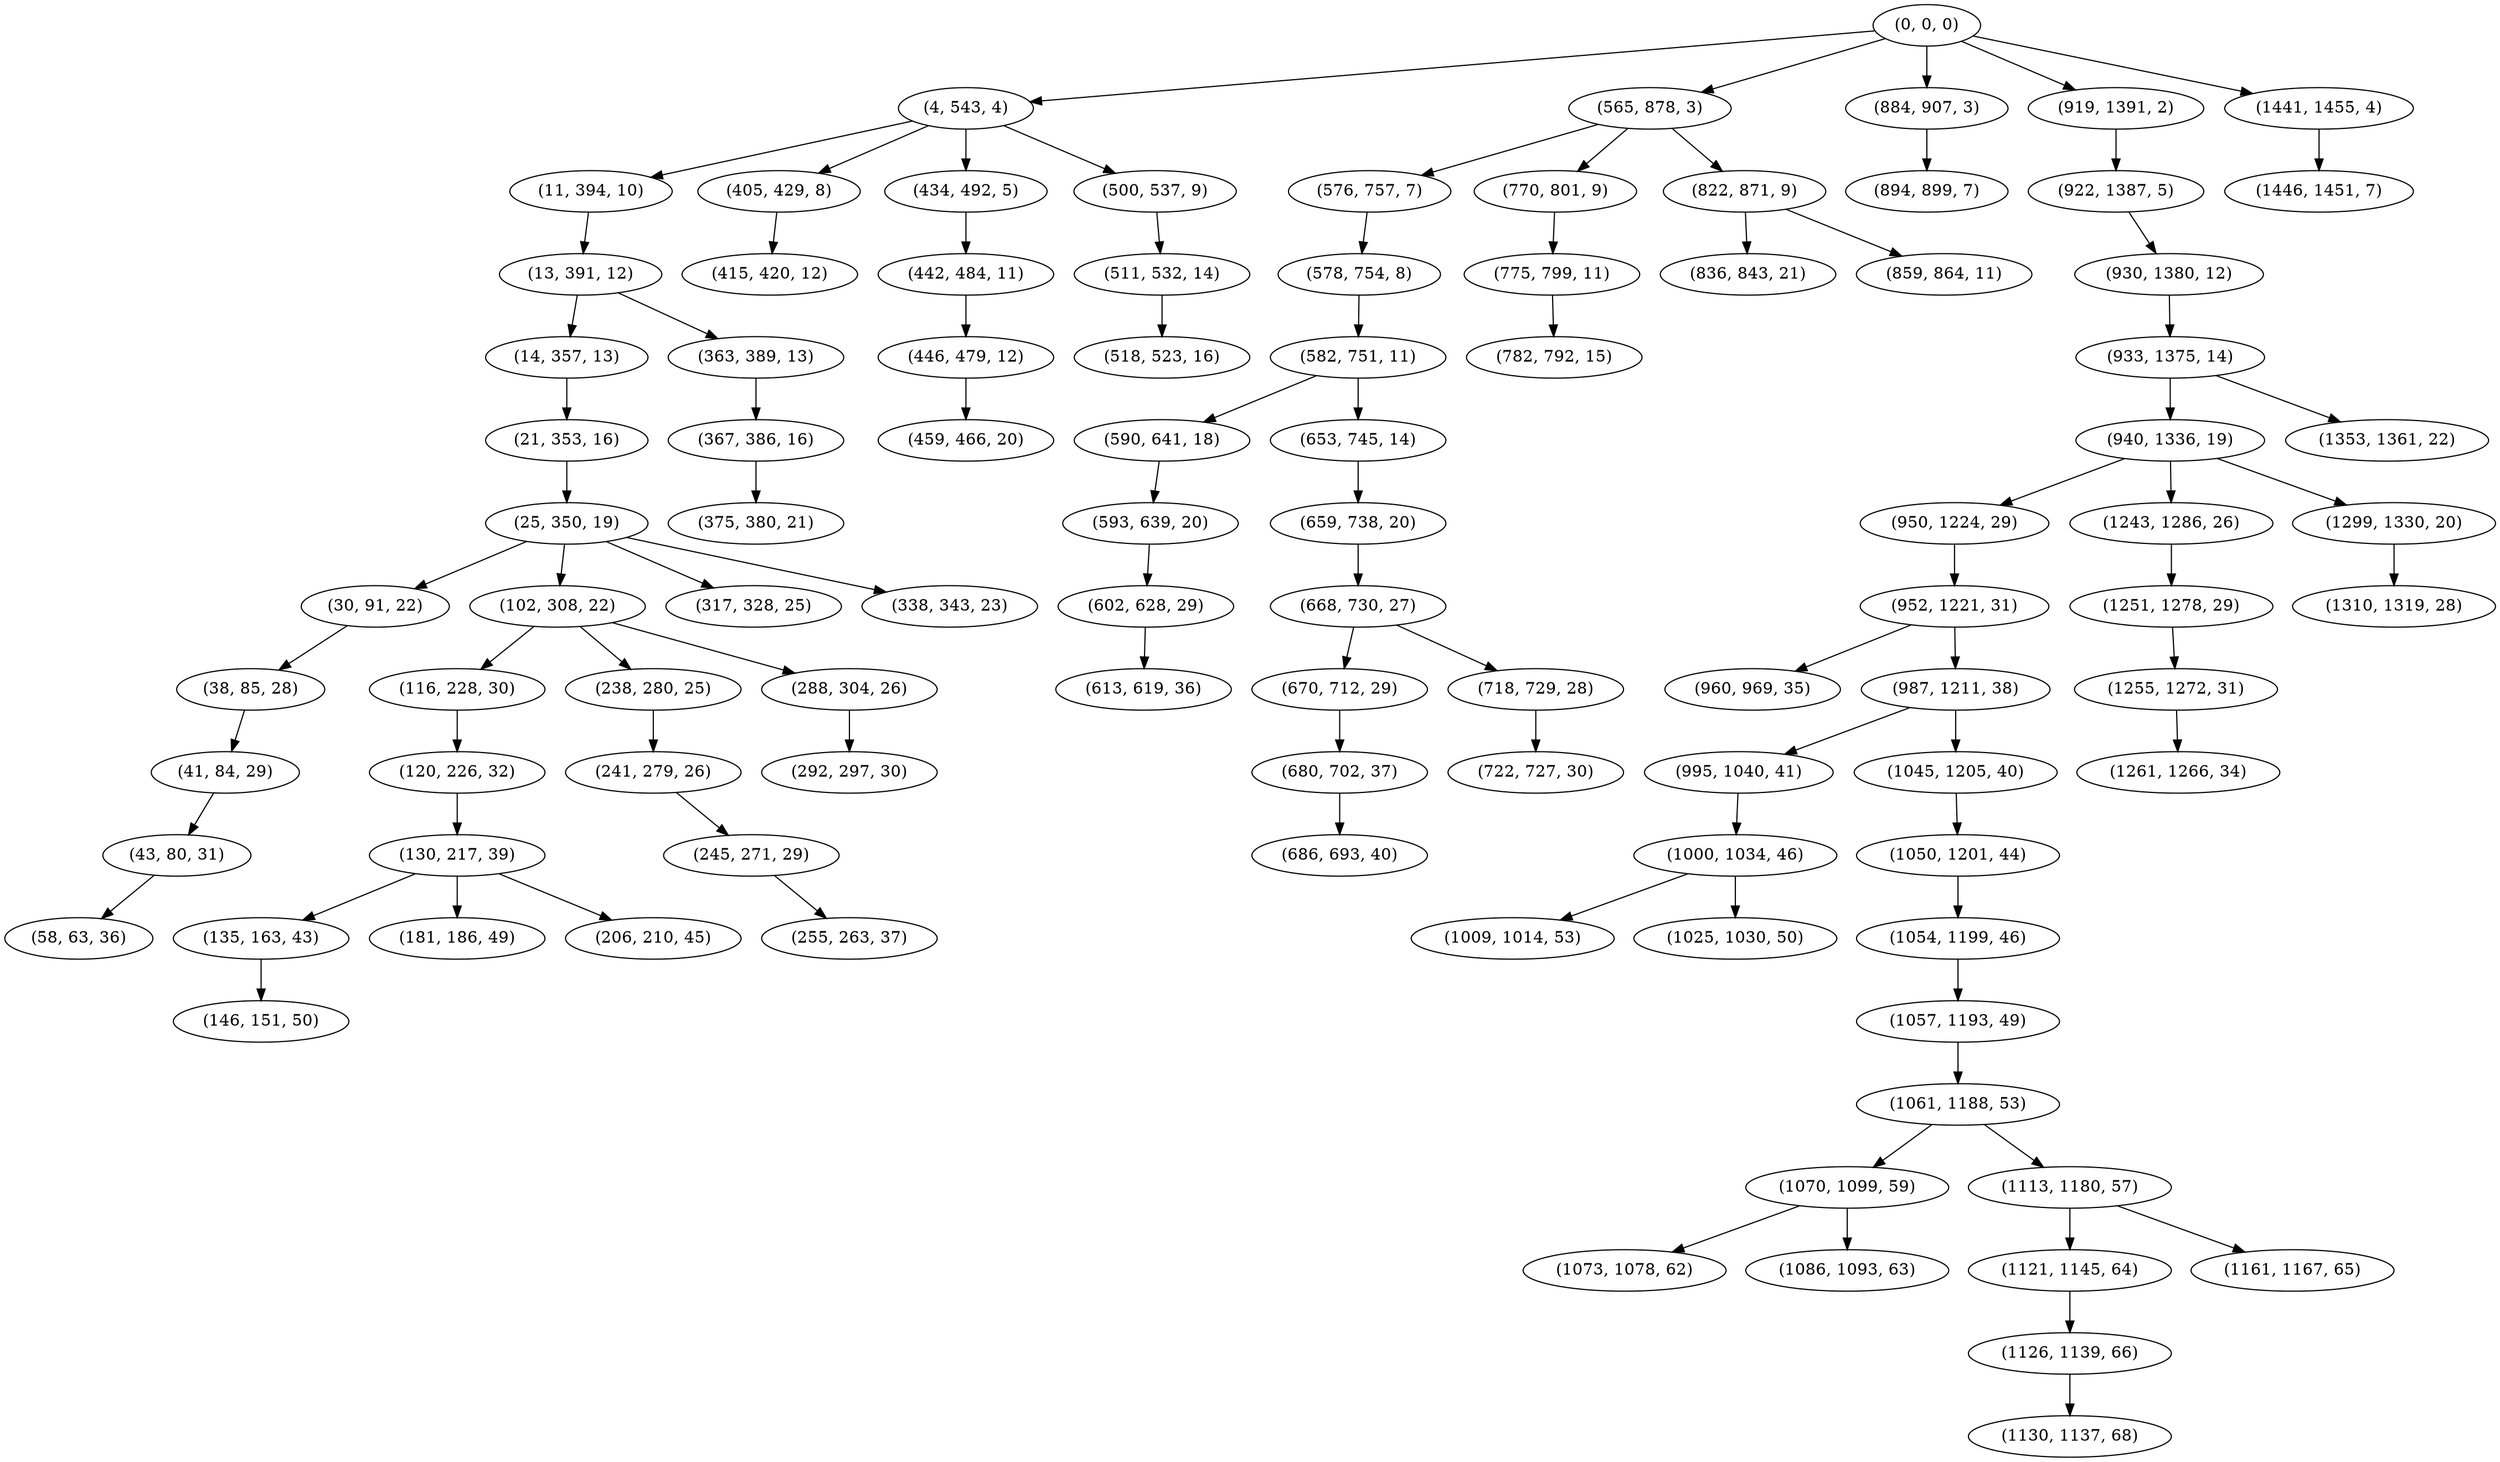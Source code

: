digraph tree {
    "(0, 0, 0)";
    "(4, 543, 4)";
    "(11, 394, 10)";
    "(13, 391, 12)";
    "(14, 357, 13)";
    "(21, 353, 16)";
    "(25, 350, 19)";
    "(30, 91, 22)";
    "(38, 85, 28)";
    "(41, 84, 29)";
    "(43, 80, 31)";
    "(58, 63, 36)";
    "(102, 308, 22)";
    "(116, 228, 30)";
    "(120, 226, 32)";
    "(130, 217, 39)";
    "(135, 163, 43)";
    "(146, 151, 50)";
    "(181, 186, 49)";
    "(206, 210, 45)";
    "(238, 280, 25)";
    "(241, 279, 26)";
    "(245, 271, 29)";
    "(255, 263, 37)";
    "(288, 304, 26)";
    "(292, 297, 30)";
    "(317, 328, 25)";
    "(338, 343, 23)";
    "(363, 389, 13)";
    "(367, 386, 16)";
    "(375, 380, 21)";
    "(405, 429, 8)";
    "(415, 420, 12)";
    "(434, 492, 5)";
    "(442, 484, 11)";
    "(446, 479, 12)";
    "(459, 466, 20)";
    "(500, 537, 9)";
    "(511, 532, 14)";
    "(518, 523, 16)";
    "(565, 878, 3)";
    "(576, 757, 7)";
    "(578, 754, 8)";
    "(582, 751, 11)";
    "(590, 641, 18)";
    "(593, 639, 20)";
    "(602, 628, 29)";
    "(613, 619, 36)";
    "(653, 745, 14)";
    "(659, 738, 20)";
    "(668, 730, 27)";
    "(670, 712, 29)";
    "(680, 702, 37)";
    "(686, 693, 40)";
    "(718, 729, 28)";
    "(722, 727, 30)";
    "(770, 801, 9)";
    "(775, 799, 11)";
    "(782, 792, 15)";
    "(822, 871, 9)";
    "(836, 843, 21)";
    "(859, 864, 11)";
    "(884, 907, 3)";
    "(894, 899, 7)";
    "(919, 1391, 2)";
    "(922, 1387, 5)";
    "(930, 1380, 12)";
    "(933, 1375, 14)";
    "(940, 1336, 19)";
    "(950, 1224, 29)";
    "(952, 1221, 31)";
    "(960, 969, 35)";
    "(987, 1211, 38)";
    "(995, 1040, 41)";
    "(1000, 1034, 46)";
    "(1009, 1014, 53)";
    "(1025, 1030, 50)";
    "(1045, 1205, 40)";
    "(1050, 1201, 44)";
    "(1054, 1199, 46)";
    "(1057, 1193, 49)";
    "(1061, 1188, 53)";
    "(1070, 1099, 59)";
    "(1073, 1078, 62)";
    "(1086, 1093, 63)";
    "(1113, 1180, 57)";
    "(1121, 1145, 64)";
    "(1126, 1139, 66)";
    "(1130, 1137, 68)";
    "(1161, 1167, 65)";
    "(1243, 1286, 26)";
    "(1251, 1278, 29)";
    "(1255, 1272, 31)";
    "(1261, 1266, 34)";
    "(1299, 1330, 20)";
    "(1310, 1319, 28)";
    "(1353, 1361, 22)";
    "(1441, 1455, 4)";
    "(1446, 1451, 7)";
    "(0, 0, 0)" -> "(4, 543, 4)";
    "(0, 0, 0)" -> "(565, 878, 3)";
    "(0, 0, 0)" -> "(884, 907, 3)";
    "(0, 0, 0)" -> "(919, 1391, 2)";
    "(0, 0, 0)" -> "(1441, 1455, 4)";
    "(4, 543, 4)" -> "(11, 394, 10)";
    "(4, 543, 4)" -> "(405, 429, 8)";
    "(4, 543, 4)" -> "(434, 492, 5)";
    "(4, 543, 4)" -> "(500, 537, 9)";
    "(11, 394, 10)" -> "(13, 391, 12)";
    "(13, 391, 12)" -> "(14, 357, 13)";
    "(13, 391, 12)" -> "(363, 389, 13)";
    "(14, 357, 13)" -> "(21, 353, 16)";
    "(21, 353, 16)" -> "(25, 350, 19)";
    "(25, 350, 19)" -> "(30, 91, 22)";
    "(25, 350, 19)" -> "(102, 308, 22)";
    "(25, 350, 19)" -> "(317, 328, 25)";
    "(25, 350, 19)" -> "(338, 343, 23)";
    "(30, 91, 22)" -> "(38, 85, 28)";
    "(38, 85, 28)" -> "(41, 84, 29)";
    "(41, 84, 29)" -> "(43, 80, 31)";
    "(43, 80, 31)" -> "(58, 63, 36)";
    "(102, 308, 22)" -> "(116, 228, 30)";
    "(102, 308, 22)" -> "(238, 280, 25)";
    "(102, 308, 22)" -> "(288, 304, 26)";
    "(116, 228, 30)" -> "(120, 226, 32)";
    "(120, 226, 32)" -> "(130, 217, 39)";
    "(130, 217, 39)" -> "(135, 163, 43)";
    "(130, 217, 39)" -> "(181, 186, 49)";
    "(130, 217, 39)" -> "(206, 210, 45)";
    "(135, 163, 43)" -> "(146, 151, 50)";
    "(238, 280, 25)" -> "(241, 279, 26)";
    "(241, 279, 26)" -> "(245, 271, 29)";
    "(245, 271, 29)" -> "(255, 263, 37)";
    "(288, 304, 26)" -> "(292, 297, 30)";
    "(363, 389, 13)" -> "(367, 386, 16)";
    "(367, 386, 16)" -> "(375, 380, 21)";
    "(405, 429, 8)" -> "(415, 420, 12)";
    "(434, 492, 5)" -> "(442, 484, 11)";
    "(442, 484, 11)" -> "(446, 479, 12)";
    "(446, 479, 12)" -> "(459, 466, 20)";
    "(500, 537, 9)" -> "(511, 532, 14)";
    "(511, 532, 14)" -> "(518, 523, 16)";
    "(565, 878, 3)" -> "(576, 757, 7)";
    "(565, 878, 3)" -> "(770, 801, 9)";
    "(565, 878, 3)" -> "(822, 871, 9)";
    "(576, 757, 7)" -> "(578, 754, 8)";
    "(578, 754, 8)" -> "(582, 751, 11)";
    "(582, 751, 11)" -> "(590, 641, 18)";
    "(582, 751, 11)" -> "(653, 745, 14)";
    "(590, 641, 18)" -> "(593, 639, 20)";
    "(593, 639, 20)" -> "(602, 628, 29)";
    "(602, 628, 29)" -> "(613, 619, 36)";
    "(653, 745, 14)" -> "(659, 738, 20)";
    "(659, 738, 20)" -> "(668, 730, 27)";
    "(668, 730, 27)" -> "(670, 712, 29)";
    "(668, 730, 27)" -> "(718, 729, 28)";
    "(670, 712, 29)" -> "(680, 702, 37)";
    "(680, 702, 37)" -> "(686, 693, 40)";
    "(718, 729, 28)" -> "(722, 727, 30)";
    "(770, 801, 9)" -> "(775, 799, 11)";
    "(775, 799, 11)" -> "(782, 792, 15)";
    "(822, 871, 9)" -> "(836, 843, 21)";
    "(822, 871, 9)" -> "(859, 864, 11)";
    "(884, 907, 3)" -> "(894, 899, 7)";
    "(919, 1391, 2)" -> "(922, 1387, 5)";
    "(922, 1387, 5)" -> "(930, 1380, 12)";
    "(930, 1380, 12)" -> "(933, 1375, 14)";
    "(933, 1375, 14)" -> "(940, 1336, 19)";
    "(933, 1375, 14)" -> "(1353, 1361, 22)";
    "(940, 1336, 19)" -> "(950, 1224, 29)";
    "(940, 1336, 19)" -> "(1243, 1286, 26)";
    "(940, 1336, 19)" -> "(1299, 1330, 20)";
    "(950, 1224, 29)" -> "(952, 1221, 31)";
    "(952, 1221, 31)" -> "(960, 969, 35)";
    "(952, 1221, 31)" -> "(987, 1211, 38)";
    "(987, 1211, 38)" -> "(995, 1040, 41)";
    "(987, 1211, 38)" -> "(1045, 1205, 40)";
    "(995, 1040, 41)" -> "(1000, 1034, 46)";
    "(1000, 1034, 46)" -> "(1009, 1014, 53)";
    "(1000, 1034, 46)" -> "(1025, 1030, 50)";
    "(1045, 1205, 40)" -> "(1050, 1201, 44)";
    "(1050, 1201, 44)" -> "(1054, 1199, 46)";
    "(1054, 1199, 46)" -> "(1057, 1193, 49)";
    "(1057, 1193, 49)" -> "(1061, 1188, 53)";
    "(1061, 1188, 53)" -> "(1070, 1099, 59)";
    "(1061, 1188, 53)" -> "(1113, 1180, 57)";
    "(1070, 1099, 59)" -> "(1073, 1078, 62)";
    "(1070, 1099, 59)" -> "(1086, 1093, 63)";
    "(1113, 1180, 57)" -> "(1121, 1145, 64)";
    "(1113, 1180, 57)" -> "(1161, 1167, 65)";
    "(1121, 1145, 64)" -> "(1126, 1139, 66)";
    "(1126, 1139, 66)" -> "(1130, 1137, 68)";
    "(1243, 1286, 26)" -> "(1251, 1278, 29)";
    "(1251, 1278, 29)" -> "(1255, 1272, 31)";
    "(1255, 1272, 31)" -> "(1261, 1266, 34)";
    "(1299, 1330, 20)" -> "(1310, 1319, 28)";
    "(1441, 1455, 4)" -> "(1446, 1451, 7)";
}
